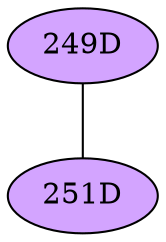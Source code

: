 // The Round Table
graph {
	"249D" [fillcolor="#D3A4FF" style=radial]
	"251D" [fillcolor="#D3A4FF" style=radial]
	"249D" -- "251D" [penwidth=1]
}
